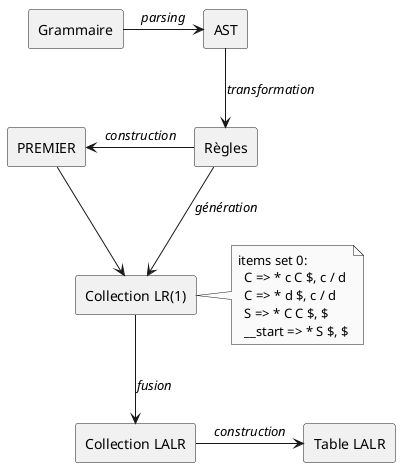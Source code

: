 @startuml

skinparam monochrome true

rectangle "Grammaire" as grammar
rectangle "AST" as ast
rectangle "Règles" as rules
rectangle "PREMIER" as first
rectangle "Collection LR(1)" as lr1
rectangle "Collection LALR" as lalr
rectangle "Table LALR" as table

grammar -> ast : <i>parsing</i>
ast --> rules : <i>transformation</i>
first <- rules : <i>construction</i>
rules --> lr1 : <i>génération</i>
first --> lr1
lr1 --> lalr : <i>fusion</i>
lalr -> table : <i>construction</i>

note right of lr1
  items set 0:
    C => * c C $, c / d
    C => * d $, c / d
    S => * C C $, $
    __start => * S $, $
end note

@enduml
